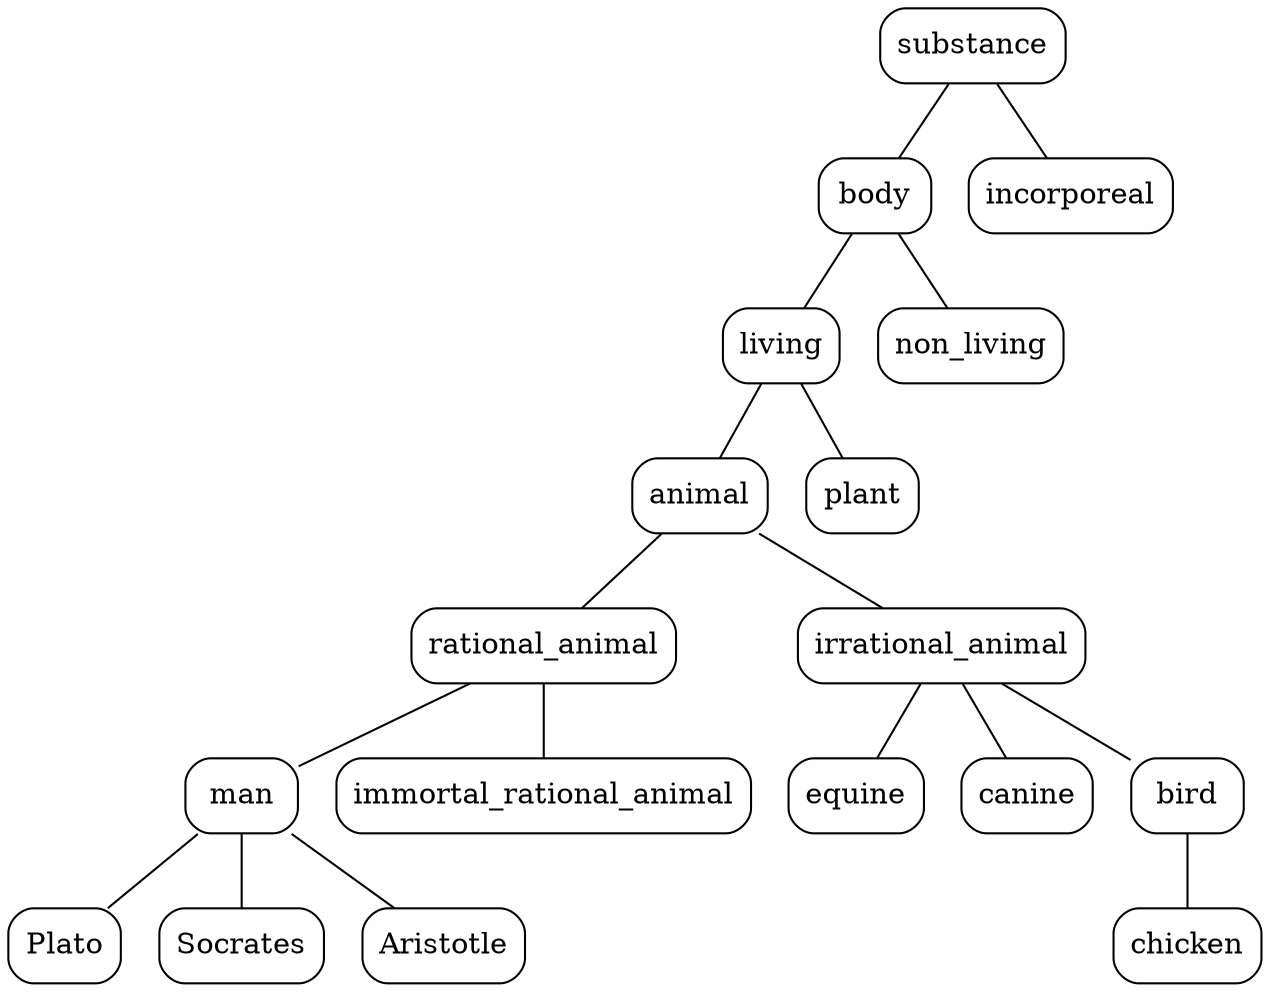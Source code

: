 graph Porphyry {
  rankdir=TB;
  node [shape=box, style=rounded];
  n0 [label="substance"];
  n1 [label="body"];
  n2 [label="incorporeal"];
  n3 [label="living"];
  n4 [label="non_living"];
  n5 [label="animal"];
  n6 [label="plant"];
  n7 [label="rational_animal"];
  n8 [label="irrational_animal"];
  n9 [label="man"];
  n10 [label="immortal_rational_animal"];
  n11 [label="Plato"];
  n12 [label="Socrates"];
  n13 [label="Aristotle"];
  n14 [label="equine"];
  n15 [label="canine"];
  n16 [label="bird"];
  n17 [label="chicken"];
  n0 -- n1;
  n0 -- n2;
  n1 -- n3;
  n1 -- n4;
  n3 -- n5;
  n3 -- n6;
  n5 -- n7;
  n5 -- n8;
  n7 -- n9;
  n7 -- n10;
  n8 -- n14;
  n8 -- n15;
  n8 -- n16;
  n9 -- n11;
  n9 -- n12;
  n9 -- n13;
  n16 -- n17;
}
